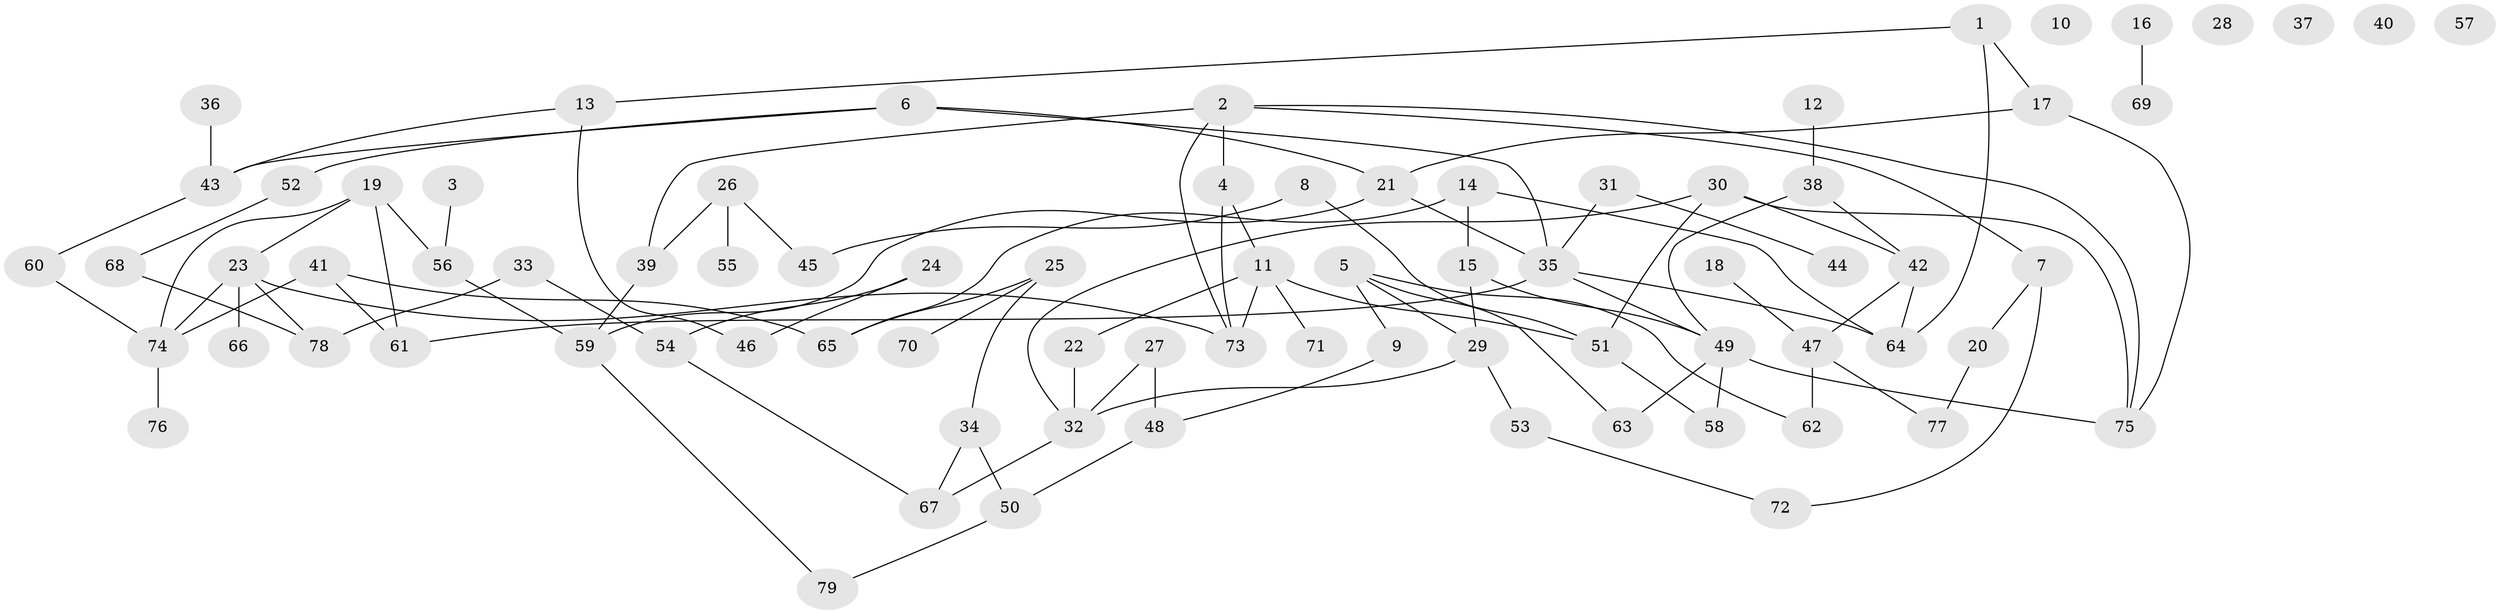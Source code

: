 // Generated by graph-tools (version 1.1) at 2025/49/03/09/25 03:49:07]
// undirected, 79 vertices, 104 edges
graph export_dot {
graph [start="1"]
  node [color=gray90,style=filled];
  1;
  2;
  3;
  4;
  5;
  6;
  7;
  8;
  9;
  10;
  11;
  12;
  13;
  14;
  15;
  16;
  17;
  18;
  19;
  20;
  21;
  22;
  23;
  24;
  25;
  26;
  27;
  28;
  29;
  30;
  31;
  32;
  33;
  34;
  35;
  36;
  37;
  38;
  39;
  40;
  41;
  42;
  43;
  44;
  45;
  46;
  47;
  48;
  49;
  50;
  51;
  52;
  53;
  54;
  55;
  56;
  57;
  58;
  59;
  60;
  61;
  62;
  63;
  64;
  65;
  66;
  67;
  68;
  69;
  70;
  71;
  72;
  73;
  74;
  75;
  76;
  77;
  78;
  79;
  1 -- 13;
  1 -- 17;
  1 -- 64;
  2 -- 4;
  2 -- 7;
  2 -- 39;
  2 -- 73;
  2 -- 75;
  3 -- 56;
  4 -- 11;
  4 -- 73;
  5 -- 9;
  5 -- 29;
  5 -- 62;
  5 -- 63;
  6 -- 21;
  6 -- 35;
  6 -- 43;
  6 -- 52;
  7 -- 20;
  7 -- 72;
  8 -- 45;
  8 -- 51;
  9 -- 48;
  11 -- 22;
  11 -- 51;
  11 -- 71;
  11 -- 73;
  12 -- 38;
  13 -- 43;
  13 -- 46;
  14 -- 15;
  14 -- 64;
  14 -- 65;
  15 -- 29;
  15 -- 49;
  16 -- 69;
  17 -- 21;
  17 -- 75;
  18 -- 47;
  19 -- 23;
  19 -- 56;
  19 -- 61;
  19 -- 74;
  20 -- 77;
  21 -- 35;
  21 -- 59;
  22 -- 32;
  23 -- 66;
  23 -- 73;
  23 -- 74;
  23 -- 78;
  24 -- 46;
  24 -- 54;
  25 -- 34;
  25 -- 65;
  25 -- 70;
  26 -- 39;
  26 -- 45;
  26 -- 55;
  27 -- 32;
  27 -- 48;
  29 -- 32;
  29 -- 53;
  30 -- 32;
  30 -- 42;
  30 -- 51;
  30 -- 75;
  31 -- 35;
  31 -- 44;
  32 -- 67;
  33 -- 54;
  33 -- 78;
  34 -- 50;
  34 -- 67;
  35 -- 49;
  35 -- 61;
  35 -- 64;
  36 -- 43;
  38 -- 42;
  38 -- 49;
  39 -- 59;
  41 -- 61;
  41 -- 65;
  41 -- 74;
  42 -- 47;
  42 -- 64;
  43 -- 60;
  47 -- 62;
  47 -- 77;
  48 -- 50;
  49 -- 58;
  49 -- 63;
  49 -- 75;
  50 -- 79;
  51 -- 58;
  52 -- 68;
  53 -- 72;
  54 -- 67;
  56 -- 59;
  59 -- 79;
  60 -- 74;
  68 -- 78;
  74 -- 76;
}
